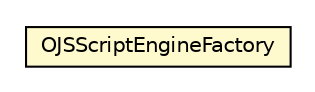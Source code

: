 #!/usr/local/bin/dot
#
# Class diagram 
# Generated by UMLGraph version R5_6-24-gf6e263 (http://www.umlgraph.org/)
#

digraph G {
	edge [fontname="Helvetica",fontsize=10,labelfontname="Helvetica",labelfontsize=10];
	node [fontname="Helvetica",fontsize=10,shape=plaintext];
	nodesep=0.25;
	ranksep=0.5;
	// com.orientechnologies.orient.core.command.script.js.OJSScriptEngineFactory
	c4043529 [label=<<table title="com.orientechnologies.orient.core.command.script.js.OJSScriptEngineFactory" border="0" cellborder="1" cellspacing="0" cellpadding="2" port="p" bgcolor="lemonChiffon" href="./OJSScriptEngineFactory.html">
		<tr><td><table border="0" cellspacing="0" cellpadding="1">
<tr><td align="center" balign="center"> OJSScriptEngineFactory </td></tr>
		</table></td></tr>
		</table>>, URL="./OJSScriptEngineFactory.html", fontname="Helvetica", fontcolor="black", fontsize=10.0];
}

